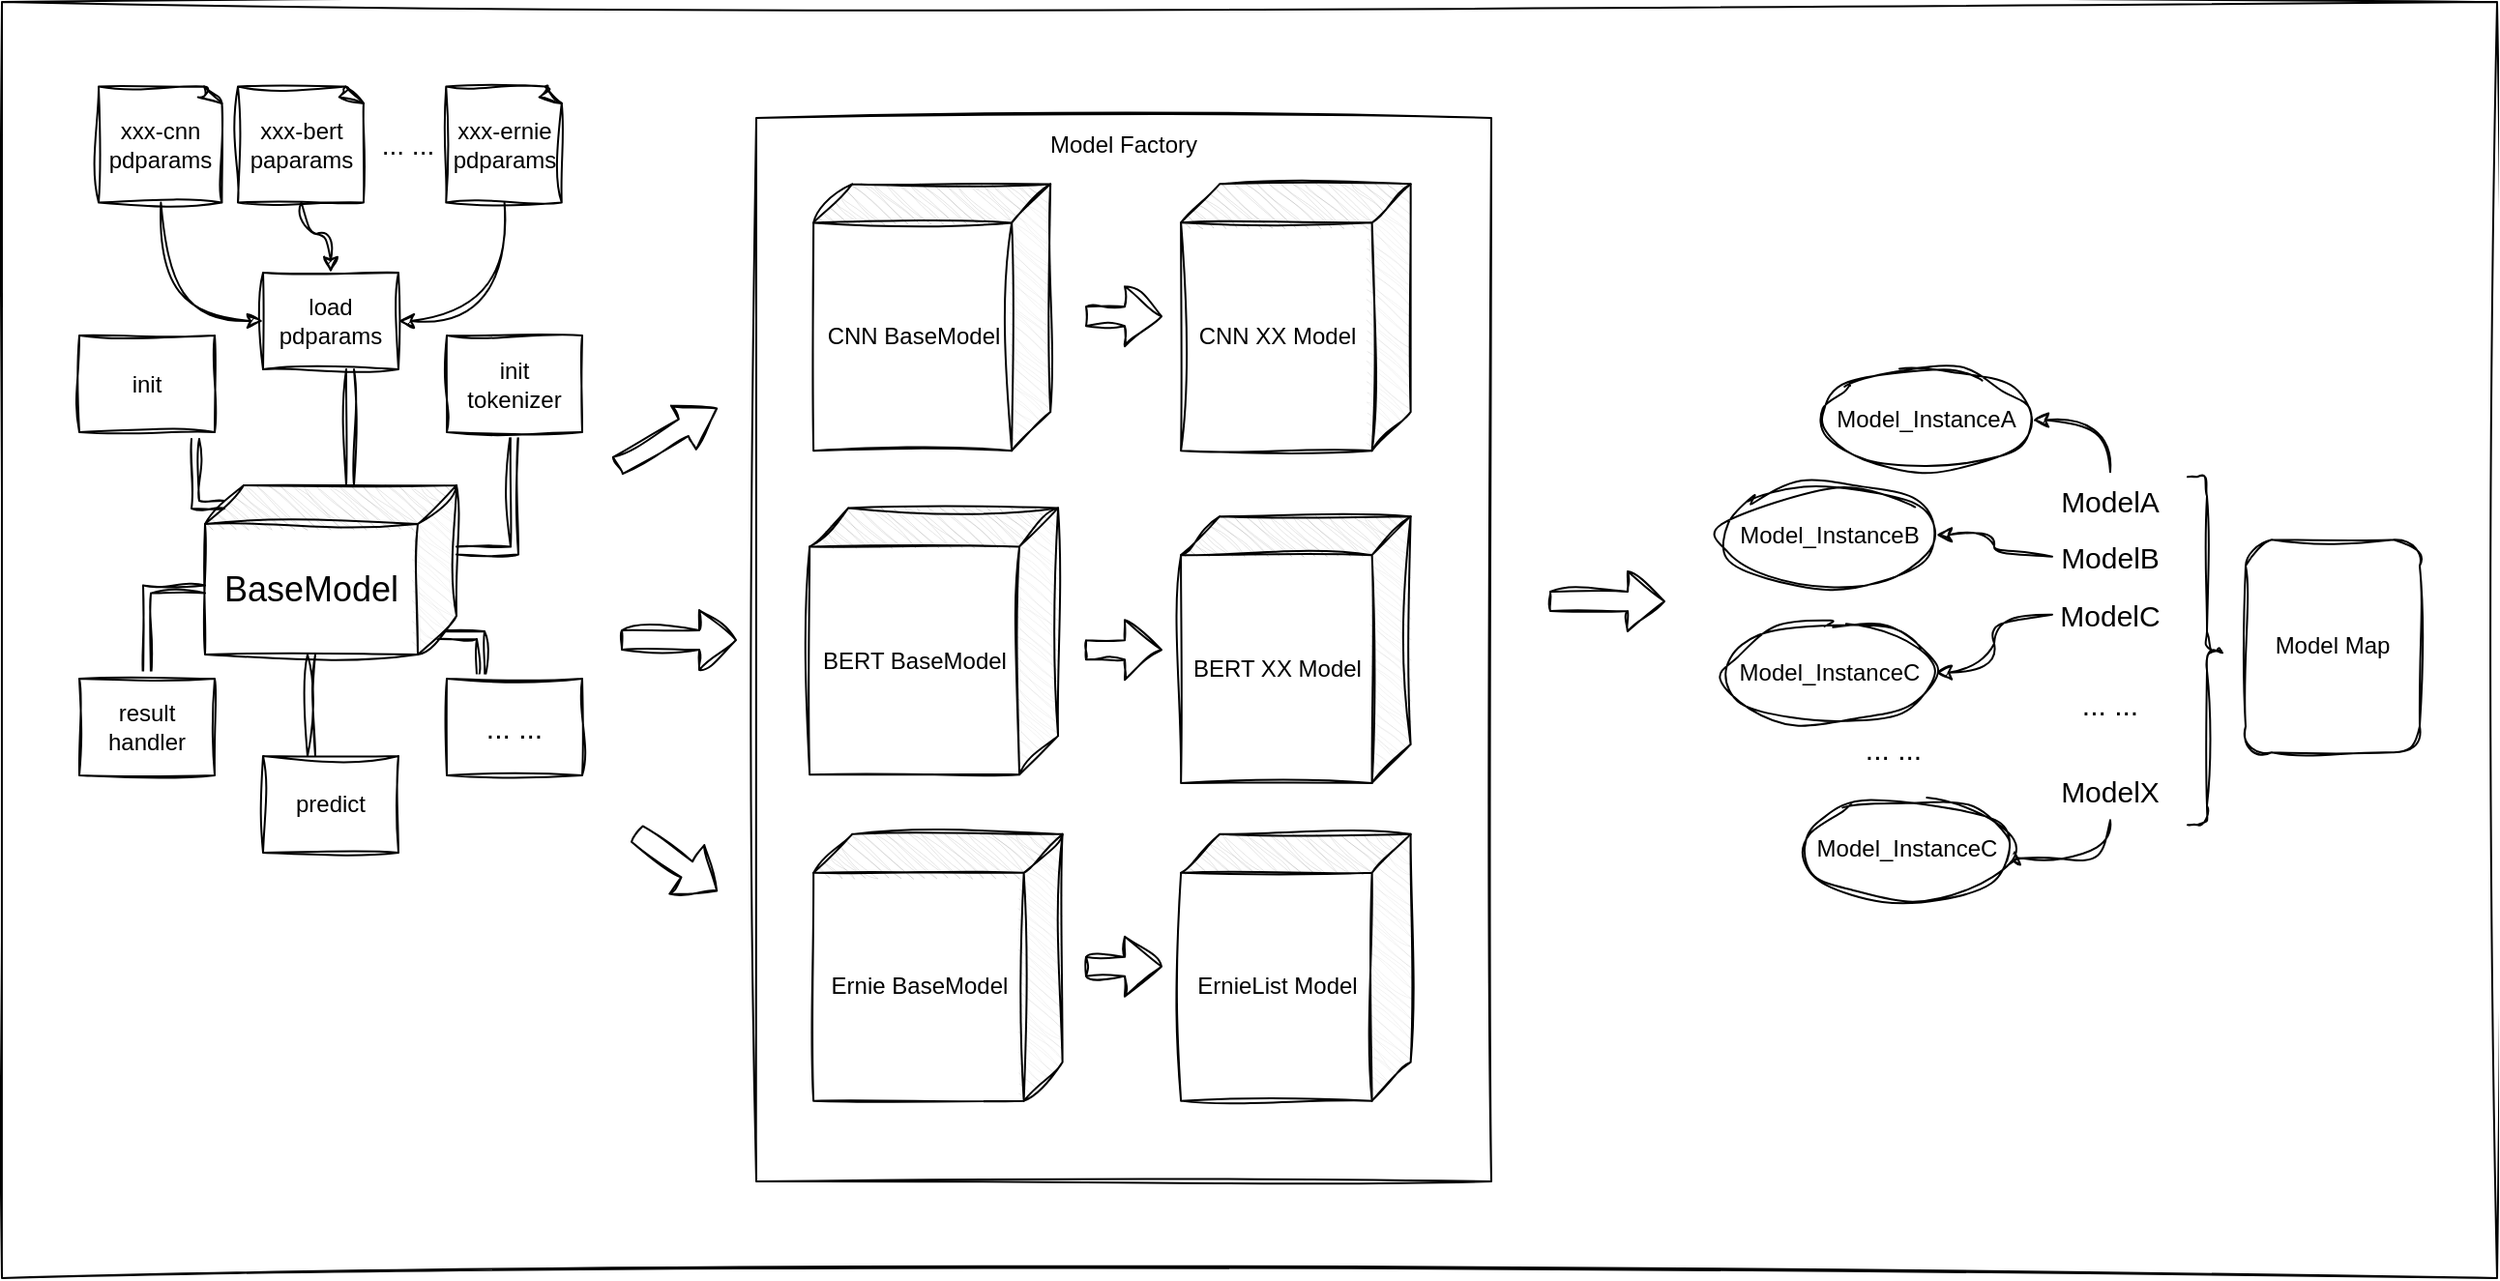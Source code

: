 <mxfile version="24.0.2" type="github">
  <diagram name="第 1 页" id="85suy_MSskMSAN7-TBiR">
    <mxGraphModel dx="1434" dy="1930" grid="1" gridSize="10" guides="1" tooltips="1" connect="1" arrows="1" fold="1" page="1" pageScale="1" pageWidth="1654" pageHeight="1169" math="0" shadow="0">
      <root>
        <mxCell id="0" />
        <mxCell id="1" parent="0" />
        <mxCell id="u0WluIk5yHmTIqpYWVCs-72" value="" style="rounded=0;whiteSpace=wrap;html=1;sketch=1;hachureGap=4;jiggle=2;curveFitting=1;labelBackgroundColor=none;" parent="1" vertex="1">
          <mxGeometry x="610" y="-40" width="1290" height="660" as="geometry" />
        </mxCell>
        <mxCell id="u0WluIk5yHmTIqpYWVCs-65" value="Model Factory" style="rounded=0;whiteSpace=wrap;html=1;sketch=1;hachureGap=4;jiggle=2;curveFitting=1;verticalAlign=top;labelBackgroundColor=none;" parent="1" vertex="1">
          <mxGeometry x="1000" y="20" width="380" height="550" as="geometry" />
        </mxCell>
        <mxCell id="u0WluIk5yHmTIqpYWVCs-25" style="edgeStyle=orthogonalEdgeStyle;rounded=0;sketch=1;hachureGap=4;jiggle=2;curveFitting=1;orthogonalLoop=1;jettySize=auto;html=1;exitX=0;exitY=0;exitDx=33.75;exitDy=0;exitPerimeter=0;entryX=0.5;entryY=1;entryDx=0;entryDy=0;shape=link;labelBackgroundColor=none;fontColor=default;" parent="1" source="u0WluIk5yHmTIqpYWVCs-2" target="u0WluIk5yHmTIqpYWVCs-13" edge="1">
          <mxGeometry relative="1" as="geometry" />
        </mxCell>
        <mxCell id="u0WluIk5yHmTIqpYWVCs-26" style="edgeStyle=orthogonalEdgeStyle;rounded=0;sketch=1;hachureGap=4;jiggle=2;curveFitting=1;orthogonalLoop=1;jettySize=auto;html=1;exitX=0;exitY=0;exitDx=53.75;exitDy=130;exitPerimeter=0;entryX=0.5;entryY=0;entryDx=0;entryDy=0;shape=link;labelBackgroundColor=none;fontColor=default;" parent="1" source="u0WluIk5yHmTIqpYWVCs-2" target="u0WluIk5yHmTIqpYWVCs-11" edge="1">
          <mxGeometry relative="1" as="geometry" />
        </mxCell>
        <mxCell id="u0WluIk5yHmTIqpYWVCs-29" style="edgeStyle=orthogonalEdgeStyle;rounded=0;sketch=1;hachureGap=4;jiggle=2;curveFitting=1;orthogonalLoop=1;jettySize=auto;html=1;exitX=0;exitY=0;exitDx=77.5;exitDy=10;exitPerimeter=0;entryX=0.25;entryY=0;entryDx=0;entryDy=0;shape=link;labelBackgroundColor=none;fontColor=default;" parent="1" source="u0WluIk5yHmTIqpYWVCs-2" target="u0WluIk5yHmTIqpYWVCs-28" edge="1">
          <mxGeometry relative="1" as="geometry" />
        </mxCell>
        <mxCell id="u0WluIk5yHmTIqpYWVCs-2" value="BaseModel" style="shape=cube;whiteSpace=wrap;html=1;boundedLbl=1;backgroundOutline=1;darkOpacity=0.05;darkOpacity2=0.1;sketch=1;hachureGap=4;jiggle=2;curveFitting=1;rotation=90;horizontal=0;fontSize=18;labelBackgroundColor=none;" parent="1" vertex="1">
          <mxGeometry x="736.25" y="188.75" width="87.5" height="130" as="geometry" />
        </mxCell>
        <mxCell id="u0WluIk5yHmTIqpYWVCs-9" value="load pdparams" style="rounded=0;whiteSpace=wrap;html=1;sketch=1;hachureGap=4;jiggle=2;curveFitting=1;labelBackgroundColor=none;" parent="1" vertex="1">
          <mxGeometry x="745" y="100" width="70" height="50" as="geometry" />
        </mxCell>
        <mxCell id="u0WluIk5yHmTIqpYWVCs-11" value="result&lt;div&gt;handler&lt;/div&gt;" style="rounded=0;whiteSpace=wrap;html=1;sketch=1;hachureGap=4;jiggle=2;curveFitting=1;labelBackgroundColor=none;" parent="1" vertex="1">
          <mxGeometry x="650" y="310" width="70" height="50" as="geometry" />
        </mxCell>
        <mxCell id="u0WluIk5yHmTIqpYWVCs-13" value="init&lt;div&gt;tokenizer&lt;/div&gt;" style="rounded=0;whiteSpace=wrap;html=1;sketch=1;hachureGap=4;jiggle=2;curveFitting=1;labelBackgroundColor=none;" parent="1" vertex="1">
          <mxGeometry x="840" y="132.5" width="70" height="50" as="geometry" />
        </mxCell>
        <mxCell id="u0WluIk5yHmTIqpYWVCs-14" value="predict" style="rounded=0;whiteSpace=wrap;html=1;sketch=1;hachureGap=4;jiggle=2;curveFitting=1;labelBackgroundColor=none;" parent="1" vertex="1">
          <mxGeometry x="745" y="350" width="70" height="50" as="geometry" />
        </mxCell>
        <mxCell id="u0WluIk5yHmTIqpYWVCs-15" value="init" style="rounded=0;whiteSpace=wrap;html=1;sketch=1;hachureGap=4;jiggle=2;curveFitting=1;labelBackgroundColor=none;" parent="1" vertex="1">
          <mxGeometry x="650" y="132.5" width="70" height="50" as="geometry" />
        </mxCell>
        <mxCell id="u0WluIk5yHmTIqpYWVCs-22" style="edgeStyle=orthogonalEdgeStyle;rounded=0;sketch=1;hachureGap=4;jiggle=2;curveFitting=1;orthogonalLoop=1;jettySize=auto;html=1;exitX=0;exitY=0;exitDx=10;exitDy=120;exitPerimeter=0;entryX=0.857;entryY=1.07;entryDx=0;entryDy=0;entryPerimeter=0;shape=link;labelBackgroundColor=none;fontColor=default;" parent="1" source="u0WluIk5yHmTIqpYWVCs-2" target="u0WluIk5yHmTIqpYWVCs-15" edge="1">
          <mxGeometry relative="1" as="geometry" />
        </mxCell>
        <mxCell id="u0WluIk5yHmTIqpYWVCs-28" value="... ..." style="rounded=0;whiteSpace=wrap;html=1;sketch=1;hachureGap=4;jiggle=2;curveFitting=1;fontSize=15;labelBackgroundColor=none;" parent="1" vertex="1">
          <mxGeometry x="840" y="310" width="70" height="50" as="geometry" />
        </mxCell>
        <mxCell id="u0WluIk5yHmTIqpYWVCs-30" style="edgeStyle=orthogonalEdgeStyle;rounded=0;sketch=1;hachureGap=4;jiggle=2;curveFitting=1;orthogonalLoop=1;jettySize=auto;html=1;exitX=0;exitY=0;exitDx=0;exitDy=55;exitPerimeter=0;entryX=0.643;entryY=1;entryDx=0;entryDy=0;entryPerimeter=0;shape=link;labelBackgroundColor=none;fontColor=default;" parent="1" source="u0WluIk5yHmTIqpYWVCs-2" target="u0WluIk5yHmTIqpYWVCs-9" edge="1">
          <mxGeometry relative="1" as="geometry" />
        </mxCell>
        <mxCell id="u0WluIk5yHmTIqpYWVCs-31" style="edgeStyle=orthogonalEdgeStyle;rounded=0;sketch=1;hachureGap=4;jiggle=2;curveFitting=1;orthogonalLoop=1;jettySize=auto;html=1;exitX=0;exitY=0;exitDx=87.5;exitDy=75;exitPerimeter=0;entryX=0.357;entryY=0;entryDx=0;entryDy=0;entryPerimeter=0;shape=link;labelBackgroundColor=none;fontColor=default;" parent="1" source="u0WluIk5yHmTIqpYWVCs-2" target="u0WluIk5yHmTIqpYWVCs-14" edge="1">
          <mxGeometry relative="1" as="geometry" />
        </mxCell>
        <mxCell id="u0WluIk5yHmTIqpYWVCs-33" value="CNN BaseModel" style="shape=cube;whiteSpace=wrap;html=1;boundedLbl=1;backgroundOutline=1;darkOpacity=0.05;darkOpacity2=0.1;sketch=1;hachureGap=4;jiggle=2;curveFitting=1;rotation=90;horizontal=0;labelBackgroundColor=none;" parent="1" vertex="1">
          <mxGeometry x="1021.88" y="61.88" width="137.88" height="122.5" as="geometry" />
        </mxCell>
        <mxCell id="u0WluIk5yHmTIqpYWVCs-35" value="" style="shape=flexArrow;endArrow=classic;html=1;rounded=0;sketch=1;hachureGap=4;jiggle=2;curveFitting=1;endWidth=15;endSize=6.27;labelBackgroundColor=none;fontColor=default;" parent="1" edge="1">
          <mxGeometry width="50" height="50" relative="1" as="geometry">
            <mxPoint x="928" y="200" as="sourcePoint" />
            <mxPoint x="980" y="170" as="targetPoint" />
          </mxGeometry>
        </mxCell>
        <mxCell id="u0WluIk5yHmTIqpYWVCs-36" value="BERT BaseModel" style="shape=cube;whiteSpace=wrap;html=1;boundedLbl=1;backgroundOutline=1;darkOpacity=0.05;darkOpacity2=0.1;sketch=1;hachureGap=4;jiggle=2;curveFitting=1;rotation=90;horizontal=0;direction=east;labelBackgroundColor=none;" parent="1" vertex="1">
          <mxGeometry x="1022.86" y="226.41" width="137.88" height="128.45" as="geometry" />
        </mxCell>
        <mxCell id="u0WluIk5yHmTIqpYWVCs-37" value="Ernie BaseModel" style="shape=cube;whiteSpace=wrap;html=1;boundedLbl=1;backgroundOutline=1;darkOpacity=0.05;darkOpacity2=0.1;sketch=1;hachureGap=4;jiggle=2;curveFitting=1;rotation=90;horizontal=0;labelBackgroundColor=none;" parent="1" vertex="1">
          <mxGeometry x="1025" y="395" width="137.88" height="128.75" as="geometry" />
        </mxCell>
        <mxCell id="u0WluIk5yHmTIqpYWVCs-38" value="ErnieList Model" style="shape=cube;whiteSpace=wrap;html=1;boundedLbl=1;backgroundOutline=1;darkOpacity=0.05;darkOpacity2=0.1;sketch=1;hachureGap=4;jiggle=2;curveFitting=1;rotation=90;horizontal=0;labelBackgroundColor=none;" parent="1" vertex="1">
          <mxGeometry x="1210" y="400" width="137.88" height="118.75" as="geometry" />
        </mxCell>
        <mxCell id="u0WluIk5yHmTIqpYWVCs-39" value="" style="shape=flexArrow;endArrow=classic;html=1;rounded=0;sketch=1;hachureGap=4;jiggle=2;curveFitting=1;labelBackgroundColor=none;fontColor=default;" parent="1" edge="1">
          <mxGeometry width="50" height="50" relative="1" as="geometry">
            <mxPoint x="1170" y="458.88" as="sourcePoint" />
            <mxPoint x="1210" y="458.88" as="targetPoint" />
          </mxGeometry>
        </mxCell>
        <mxCell id="u0WluIk5yHmTIqpYWVCs-40" value="" style="shape=flexArrow;endArrow=classic;html=1;rounded=0;sketch=1;hachureGap=4;jiggle=2;curveFitting=1;labelBackgroundColor=none;fontColor=default;" parent="1" edge="1">
          <mxGeometry width="50" height="50" relative="1" as="geometry">
            <mxPoint x="930" y="290" as="sourcePoint" />
            <mxPoint x="990" y="290" as="targetPoint" />
          </mxGeometry>
        </mxCell>
        <mxCell id="u0WluIk5yHmTIqpYWVCs-41" value="" style="shape=flexArrow;endArrow=classic;html=1;rounded=0;sketch=1;hachureGap=4;jiggle=2;curveFitting=1;labelBackgroundColor=none;fontColor=default;" parent="1" edge="1">
          <mxGeometry width="50" height="50" relative="1" as="geometry">
            <mxPoint x="938" y="390" as="sourcePoint" />
            <mxPoint x="980" y="420" as="targetPoint" />
          </mxGeometry>
        </mxCell>
        <mxCell id="u0WluIk5yHmTIqpYWVCs-42" value="" style="shape=curlyBracket;whiteSpace=wrap;html=1;rounded=1;labelPosition=left;verticalLabelPosition=middle;align=right;verticalAlign=middle;sketch=1;hachureGap=4;jiggle=2;curveFitting=1;rotation=-180;labelBackgroundColor=none;" parent="1" vertex="1">
          <mxGeometry x="1740" y="205.62" width="20" height="180" as="geometry" />
        </mxCell>
        <mxCell id="u0WluIk5yHmTIqpYWVCs-43" value="Model Map" style="rounded=1;whiteSpace=wrap;html=1;sketch=1;hachureGap=4;jiggle=2;curveFitting=1;labelBackgroundColor=none;" parent="1" vertex="1">
          <mxGeometry x="1770" y="238.12" width="90" height="110" as="geometry" />
        </mxCell>
        <mxCell id="u0WluIk5yHmTIqpYWVCs-55" style="edgeStyle=orthogonalEdgeStyle;rounded=0;sketch=1;hachureGap=4;jiggle=2;curveFitting=1;orthogonalLoop=1;jettySize=auto;html=1;exitX=0.5;exitY=0;exitDx=0;exitDy=0;entryX=1;entryY=0.5;entryDx=0;entryDy=0;curved=1;labelBackgroundColor=none;fontColor=default;" parent="1" source="u0WluIk5yHmTIqpYWVCs-44" target="u0WluIk5yHmTIqpYWVCs-51" edge="1">
          <mxGeometry relative="1" as="geometry" />
        </mxCell>
        <mxCell id="u0WluIk5yHmTIqpYWVCs-44" value="ModelA" style="text;html=1;align=center;verticalAlign=middle;whiteSpace=wrap;rounded=0;fontSize=15;labelBackgroundColor=none;" parent="1" vertex="1">
          <mxGeometry x="1670" y="203.12" width="60" height="30" as="geometry" />
        </mxCell>
        <mxCell id="u0WluIk5yHmTIqpYWVCs-57" style="edgeStyle=orthogonalEdgeStyle;rounded=0;sketch=1;hachureGap=4;jiggle=2;curveFitting=1;orthogonalLoop=1;jettySize=auto;html=1;exitX=0;exitY=0.5;exitDx=0;exitDy=0;entryX=1;entryY=0.5;entryDx=0;entryDy=0;curved=1;labelBackgroundColor=none;fontColor=default;" parent="1" source="u0WluIk5yHmTIqpYWVCs-45" target="u0WluIk5yHmTIqpYWVCs-56" edge="1">
          <mxGeometry relative="1" as="geometry" />
        </mxCell>
        <mxCell id="u0WluIk5yHmTIqpYWVCs-45" value="ModelB" style="text;html=1;align=center;verticalAlign=middle;whiteSpace=wrap;rounded=0;fontSize=15;labelBackgroundColor=none;" parent="1" vertex="1">
          <mxGeometry x="1670" y="231.87" width="60" height="30" as="geometry" />
        </mxCell>
        <mxCell id="u0WluIk5yHmTIqpYWVCs-59" style="edgeStyle=orthogonalEdgeStyle;rounded=0;sketch=1;hachureGap=4;jiggle=2;curveFitting=1;orthogonalLoop=1;jettySize=auto;html=1;exitX=0;exitY=0.5;exitDx=0;exitDy=0;curved=1;labelBackgroundColor=none;fontColor=default;" parent="1" source="u0WluIk5yHmTIqpYWVCs-46" target="u0WluIk5yHmTIqpYWVCs-58" edge="1">
          <mxGeometry relative="1" as="geometry" />
        </mxCell>
        <mxCell id="u0WluIk5yHmTIqpYWVCs-46" value="ModelC" style="text;html=1;align=center;verticalAlign=middle;whiteSpace=wrap;rounded=0;fontSize=15;labelBackgroundColor=none;" parent="1" vertex="1">
          <mxGeometry x="1670" y="261.87" width="60" height="30" as="geometry" />
        </mxCell>
        <mxCell id="u0WluIk5yHmTIqpYWVCs-62" style="edgeStyle=orthogonalEdgeStyle;rounded=0;sketch=1;hachureGap=4;jiggle=2;curveFitting=1;orthogonalLoop=1;jettySize=auto;html=1;exitX=0.5;exitY=1;exitDx=0;exitDy=0;entryX=1;entryY=0.5;entryDx=0;entryDy=0;curved=1;labelBackgroundColor=none;fontColor=default;" parent="1" source="u0WluIk5yHmTIqpYWVCs-48" target="u0WluIk5yHmTIqpYWVCs-60" edge="1">
          <mxGeometry relative="1" as="geometry" />
        </mxCell>
        <mxCell id="u0WluIk5yHmTIqpYWVCs-48" value="ModelX" style="text;html=1;align=center;verticalAlign=middle;whiteSpace=wrap;rounded=0;fontSize=15;labelBackgroundColor=none;" parent="1" vertex="1">
          <mxGeometry x="1670" y="353.12" width="60" height="30" as="geometry" />
        </mxCell>
        <mxCell id="u0WluIk5yHmTIqpYWVCs-49" value="... ..." style="text;html=1;align=center;verticalAlign=middle;whiteSpace=wrap;rounded=0;fontSize=15;labelBackgroundColor=none;" parent="1" vertex="1">
          <mxGeometry x="1670" y="308.12" width="60" height="30" as="geometry" />
        </mxCell>
        <mxCell id="u0WluIk5yHmTIqpYWVCs-51" value="Model_InstanceA" style="ellipse;whiteSpace=wrap;html=1;sketch=1;hachureGap=4;jiggle=2;curveFitting=1;labelBackgroundColor=none;" parent="1" vertex="1">
          <mxGeometry x="1550" y="150" width="110" height="52.5" as="geometry" />
        </mxCell>
        <mxCell id="u0WluIk5yHmTIqpYWVCs-56" value="Model_InstanceB" style="ellipse;whiteSpace=wrap;html=1;sketch=1;hachureGap=4;jiggle=2;curveFitting=1;labelBackgroundColor=none;" parent="1" vertex="1">
          <mxGeometry x="1500" y="209.37" width="110" height="52.5" as="geometry" />
        </mxCell>
        <mxCell id="u0WluIk5yHmTIqpYWVCs-58" value="Model_InstanceC" style="ellipse;whiteSpace=wrap;html=1;sketch=1;hachureGap=4;jiggle=2;curveFitting=1;labelBackgroundColor=none;" parent="1" vertex="1">
          <mxGeometry x="1500" y="280.62" width="110" height="52.5" as="geometry" />
        </mxCell>
        <mxCell id="u0WluIk5yHmTIqpYWVCs-60" value="Model_InstanceC" style="ellipse;whiteSpace=wrap;html=1;sketch=1;hachureGap=4;jiggle=2;curveFitting=1;labelBackgroundColor=none;" parent="1" vertex="1">
          <mxGeometry x="1540" y="371.87" width="110" height="52.5" as="geometry" />
        </mxCell>
        <mxCell id="u0WluIk5yHmTIqpYWVCs-61" value="... ..." style="text;html=1;align=center;verticalAlign=middle;whiteSpace=wrap;rounded=0;fontSize=15;labelBackgroundColor=none;" parent="1" vertex="1">
          <mxGeometry x="1558" y="331.12" width="60" height="30" as="geometry" />
        </mxCell>
        <mxCell id="u0WluIk5yHmTIqpYWVCs-66" value="" style="shape=flexArrow;endArrow=classic;html=1;rounded=0;sketch=1;hachureGap=4;jiggle=2;curveFitting=1;labelBackgroundColor=none;fontColor=default;" parent="1" edge="1">
          <mxGeometry width="50" height="50" relative="1" as="geometry">
            <mxPoint x="1410" y="270" as="sourcePoint" />
            <mxPoint x="1470" y="270" as="targetPoint" />
          </mxGeometry>
        </mxCell>
        <mxCell id="u0WluIk5yHmTIqpYWVCs-67" value="BERT XX Model" style="shape=cube;whiteSpace=wrap;html=1;boundedLbl=1;backgroundOutline=1;darkOpacity=0.05;darkOpacity2=0.1;sketch=1;hachureGap=4;jiggle=2;curveFitting=1;rotation=90;horizontal=0;labelBackgroundColor=none;" parent="1" vertex="1">
          <mxGeometry x="1210" y="235.63" width="137.88" height="118.75" as="geometry" />
        </mxCell>
        <mxCell id="u0WluIk5yHmTIqpYWVCs-68" value="CNN XX Model" style="shape=cube;whiteSpace=wrap;html=1;boundedLbl=1;backgroundOutline=1;darkOpacity=0.05;darkOpacity2=0.1;sketch=1;hachureGap=4;jiggle=2;curveFitting=1;rotation=90;horizontal=0;labelBackgroundColor=none;" parent="1" vertex="1">
          <mxGeometry x="1210" y="63.75" width="137.88" height="118.75" as="geometry" />
        </mxCell>
        <mxCell id="u0WluIk5yHmTIqpYWVCs-70" value="" style="shape=flexArrow;endArrow=classic;html=1;rounded=0;sketch=1;hachureGap=4;jiggle=2;curveFitting=1;labelBackgroundColor=none;fontColor=default;" parent="1" edge="1">
          <mxGeometry width="50" height="50" relative="1" as="geometry">
            <mxPoint x="1170" y="295.12" as="sourcePoint" />
            <mxPoint x="1210" y="295.12" as="targetPoint" />
          </mxGeometry>
        </mxCell>
        <mxCell id="u0WluIk5yHmTIqpYWVCs-71" value="" style="shape=flexArrow;endArrow=classic;html=1;rounded=0;sketch=1;hachureGap=4;jiggle=2;curveFitting=1;labelBackgroundColor=none;fontColor=default;" parent="1" edge="1">
          <mxGeometry width="50" height="50" relative="1" as="geometry">
            <mxPoint x="1170" y="122.62" as="sourcePoint" />
            <mxPoint x="1210" y="122.62" as="targetPoint" />
          </mxGeometry>
        </mxCell>
        <mxCell id="3kpvwoGZ6K8_jf2LI3A2-7" style="edgeStyle=orthogonalEdgeStyle;rounded=0;sketch=1;hachureGap=4;jiggle=2;curveFitting=1;orthogonalLoop=1;jettySize=auto;html=1;exitX=0.5;exitY=1;exitDx=0;exitDy=0;exitPerimeter=0;entryX=0;entryY=0.5;entryDx=0;entryDy=0;curved=1;" edge="1" parent="1" source="3kpvwoGZ6K8_jf2LI3A2-3" target="u0WluIk5yHmTIqpYWVCs-9">
          <mxGeometry relative="1" as="geometry" />
        </mxCell>
        <mxCell id="3kpvwoGZ6K8_jf2LI3A2-3" value="xxx-cnn&lt;div&gt;pdparams&lt;/div&gt;" style="whiteSpace=wrap;html=1;shape=mxgraph.basic.document;sketch=1;hachureGap=4;jiggle=2;curveFitting=1;" vertex="1" parent="1">
          <mxGeometry x="660" y="3.75" width="64.38" height="60" as="geometry" />
        </mxCell>
        <mxCell id="3kpvwoGZ6K8_jf2LI3A2-8" style="edgeStyle=orthogonalEdgeStyle;rounded=0;sketch=1;hachureGap=4;jiggle=2;curveFitting=1;orthogonalLoop=1;jettySize=auto;html=1;exitX=0.5;exitY=1;exitDx=0;exitDy=0;exitPerimeter=0;entryX=0.5;entryY=0;entryDx=0;entryDy=0;curved=1;" edge="1" parent="1" source="3kpvwoGZ6K8_jf2LI3A2-4" target="u0WluIk5yHmTIqpYWVCs-9">
          <mxGeometry relative="1" as="geometry">
            <Array as="points">
              <mxPoint x="765" y="80" />
              <mxPoint x="780" y="80" />
            </Array>
          </mxGeometry>
        </mxCell>
        <mxCell id="3kpvwoGZ6K8_jf2LI3A2-4" value="xxx-bert&lt;div&gt;paparams&lt;/div&gt;" style="whiteSpace=wrap;html=1;shape=mxgraph.basic.document;sketch=1;hachureGap=4;jiggle=2;curveFitting=1;" vertex="1" parent="1">
          <mxGeometry x="732" y="3.75" width="65.63" height="60" as="geometry" />
        </mxCell>
        <mxCell id="3kpvwoGZ6K8_jf2LI3A2-9" style="edgeStyle=orthogonalEdgeStyle;rounded=0;sketch=1;hachureGap=4;jiggle=2;curveFitting=1;orthogonalLoop=1;jettySize=auto;html=1;exitX=0.5;exitY=1;exitDx=0;exitDy=0;exitPerimeter=0;entryX=1;entryY=0.5;entryDx=0;entryDy=0;curved=1;" edge="1" parent="1" source="3kpvwoGZ6K8_jf2LI3A2-5" target="u0WluIk5yHmTIqpYWVCs-9">
          <mxGeometry relative="1" as="geometry" />
        </mxCell>
        <mxCell id="3kpvwoGZ6K8_jf2LI3A2-5" value="xxx-ernie&lt;div&gt;pdparams&lt;/div&gt;" style="whiteSpace=wrap;html=1;shape=mxgraph.basic.document;sketch=1;hachureGap=4;jiggle=2;curveFitting=1;" vertex="1" parent="1">
          <mxGeometry x="839.63" y="3.75" width="60.37" height="60" as="geometry" />
        </mxCell>
        <mxCell id="3kpvwoGZ6K8_jf2LI3A2-6" value="&lt;font style=&quot;font-size: 14px;&quot;&gt;... ...&lt;/font&gt;" style="text;html=1;align=center;verticalAlign=middle;whiteSpace=wrap;rounded=0;" vertex="1" parent="1">
          <mxGeometry x="790" y="18.75" width="60" height="30" as="geometry" />
        </mxCell>
      </root>
    </mxGraphModel>
  </diagram>
</mxfile>
